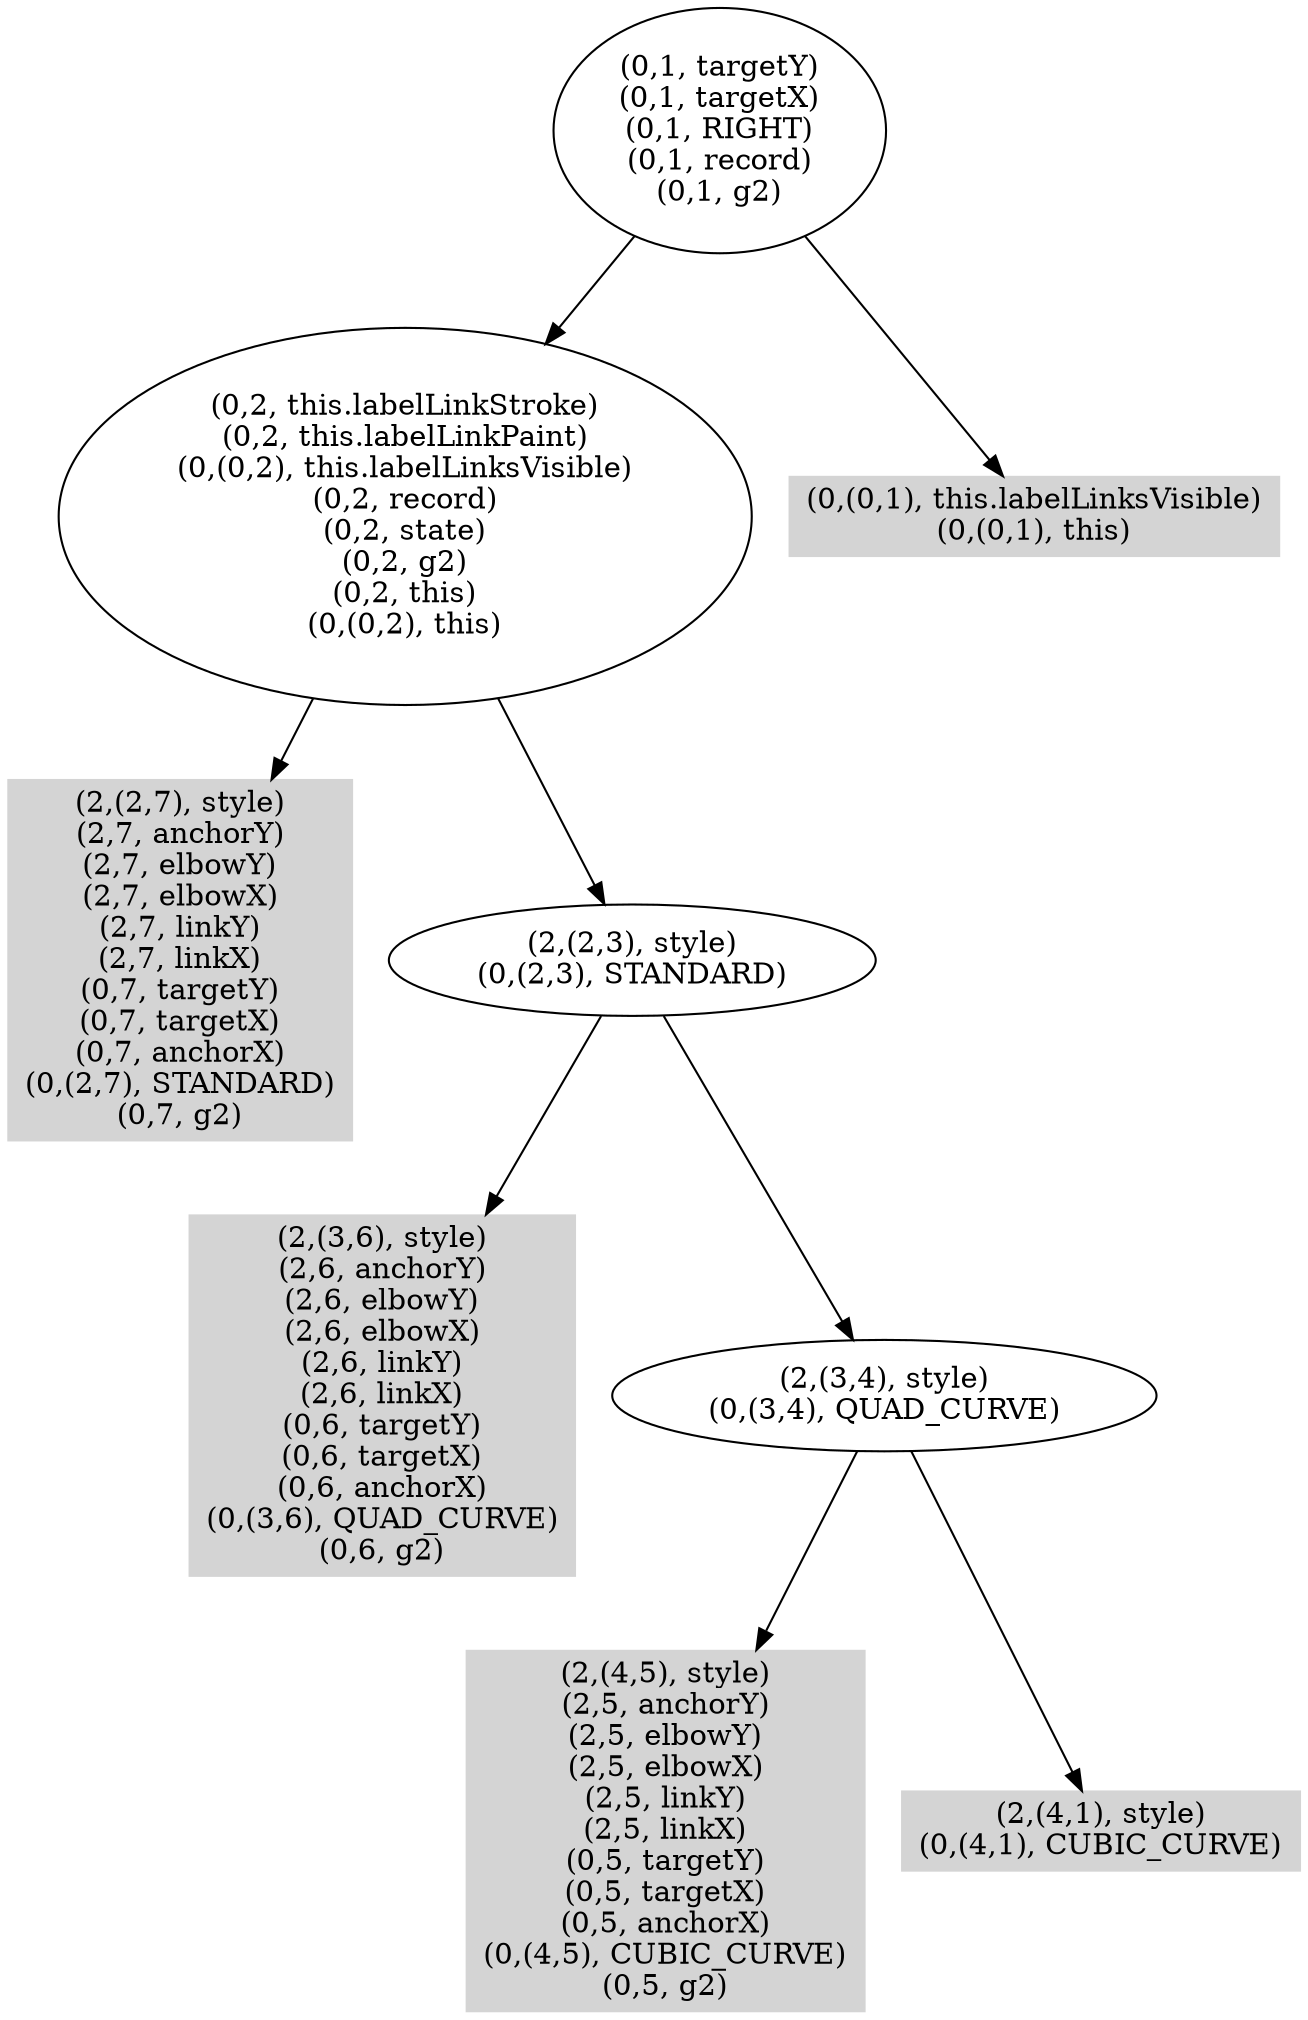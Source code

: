 digraph { 
3648 [shape=box,style=filled,color=".0 .0 .83",label="(2,(4,5), style)\n(2,5, anchorY)\n(2,5, elbowY)\n(2,5, elbowX)\n(2,5, linkY)\n(2,5, linkX)\n(0,5, targetY)\n(0,5, targetX)\n(0,5, anchorX)\n(0,(4,5), CUBIC_CURVE)\n(0,5, g2)"];
3649 [shape=box,style=filled,color=".0 .0 .83",label="(2,(3,6), style)\n(2,6, anchorY)\n(2,6, elbowY)\n(2,6, elbowX)\n(2,6, linkY)\n(2,6, linkX)\n(0,6, targetY)\n(0,6, targetX)\n(0,6, anchorX)\n(0,(3,6), QUAD_CURVE)\n(0,6, g2)"];
3650 [shape=box,style=filled,color=".0 .0 .83",label="(2,(2,7), style)\n(2,7, anchorY)\n(2,7, elbowY)\n(2,7, elbowX)\n(2,7, linkY)\n(2,7, linkX)\n(0,7, targetY)\n(0,7, targetX)\n(0,7, anchorX)\n(0,(2,7), STANDARD)\n(0,7, g2)"];
3651 [shape=box,style=filled,color=".0 .0 .83",label="(2,(4,1), style)\n(0,(4,1), CUBIC_CURVE)"];
3652 [label="(2,(3,4), style)\n(0,(3,4), QUAD_CURVE)"];
3653 [label="(2,(2,3), style)\n(0,(2,3), STANDARD)"];
3654 [label="(0,2, this.labelLinkStroke)\n(0,2, this.labelLinkPaint)\n(0,(0,2), this.labelLinksVisible)\n(0,2, record)\n(0,2, state)\n(0,2, g2)\n(0,2, this)\n(0,(0,2), this)"];
3655 [shape=box,style=filled,color=".0 .0 .83",label="(0,(0,1), this.labelLinksVisible)\n(0,(0,1), this)"];
3656 [label="(0,1, targetY)\n(0,1, targetX)\n(0,1, RIGHT)\n(0,1, record)\n(0,1, g2)"];
3652 -> 3648;
3652 -> 3651;
3653 -> 3649;
3653 -> 3652;
3654 -> 3650;
3654 -> 3653;
3656 -> 3654;
3656 -> 3655;
}